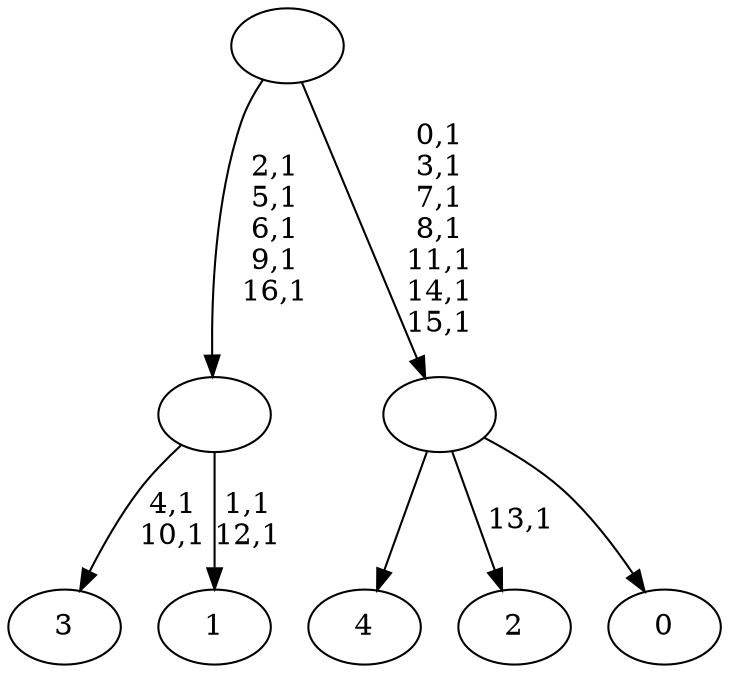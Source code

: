 digraph T {
	22 [label="4"]
	21 [label="3"]
	18 [label="2"]
	16 [label="1"]
	13 [label=""]
	8 [label="0"]
	7 [label=""]
	0 [label=""]
	13 -> 16 [label="1,1\n12,1"]
	13 -> 21 [label="4,1\n10,1"]
	7 -> 18 [label="13,1"]
	7 -> 22 [label=""]
	7 -> 8 [label=""]
	0 -> 7 [label="0,1\n3,1\n7,1\n8,1\n11,1\n14,1\n15,1"]
	0 -> 13 [label="2,1\n5,1\n6,1\n9,1\n16,1"]
}
